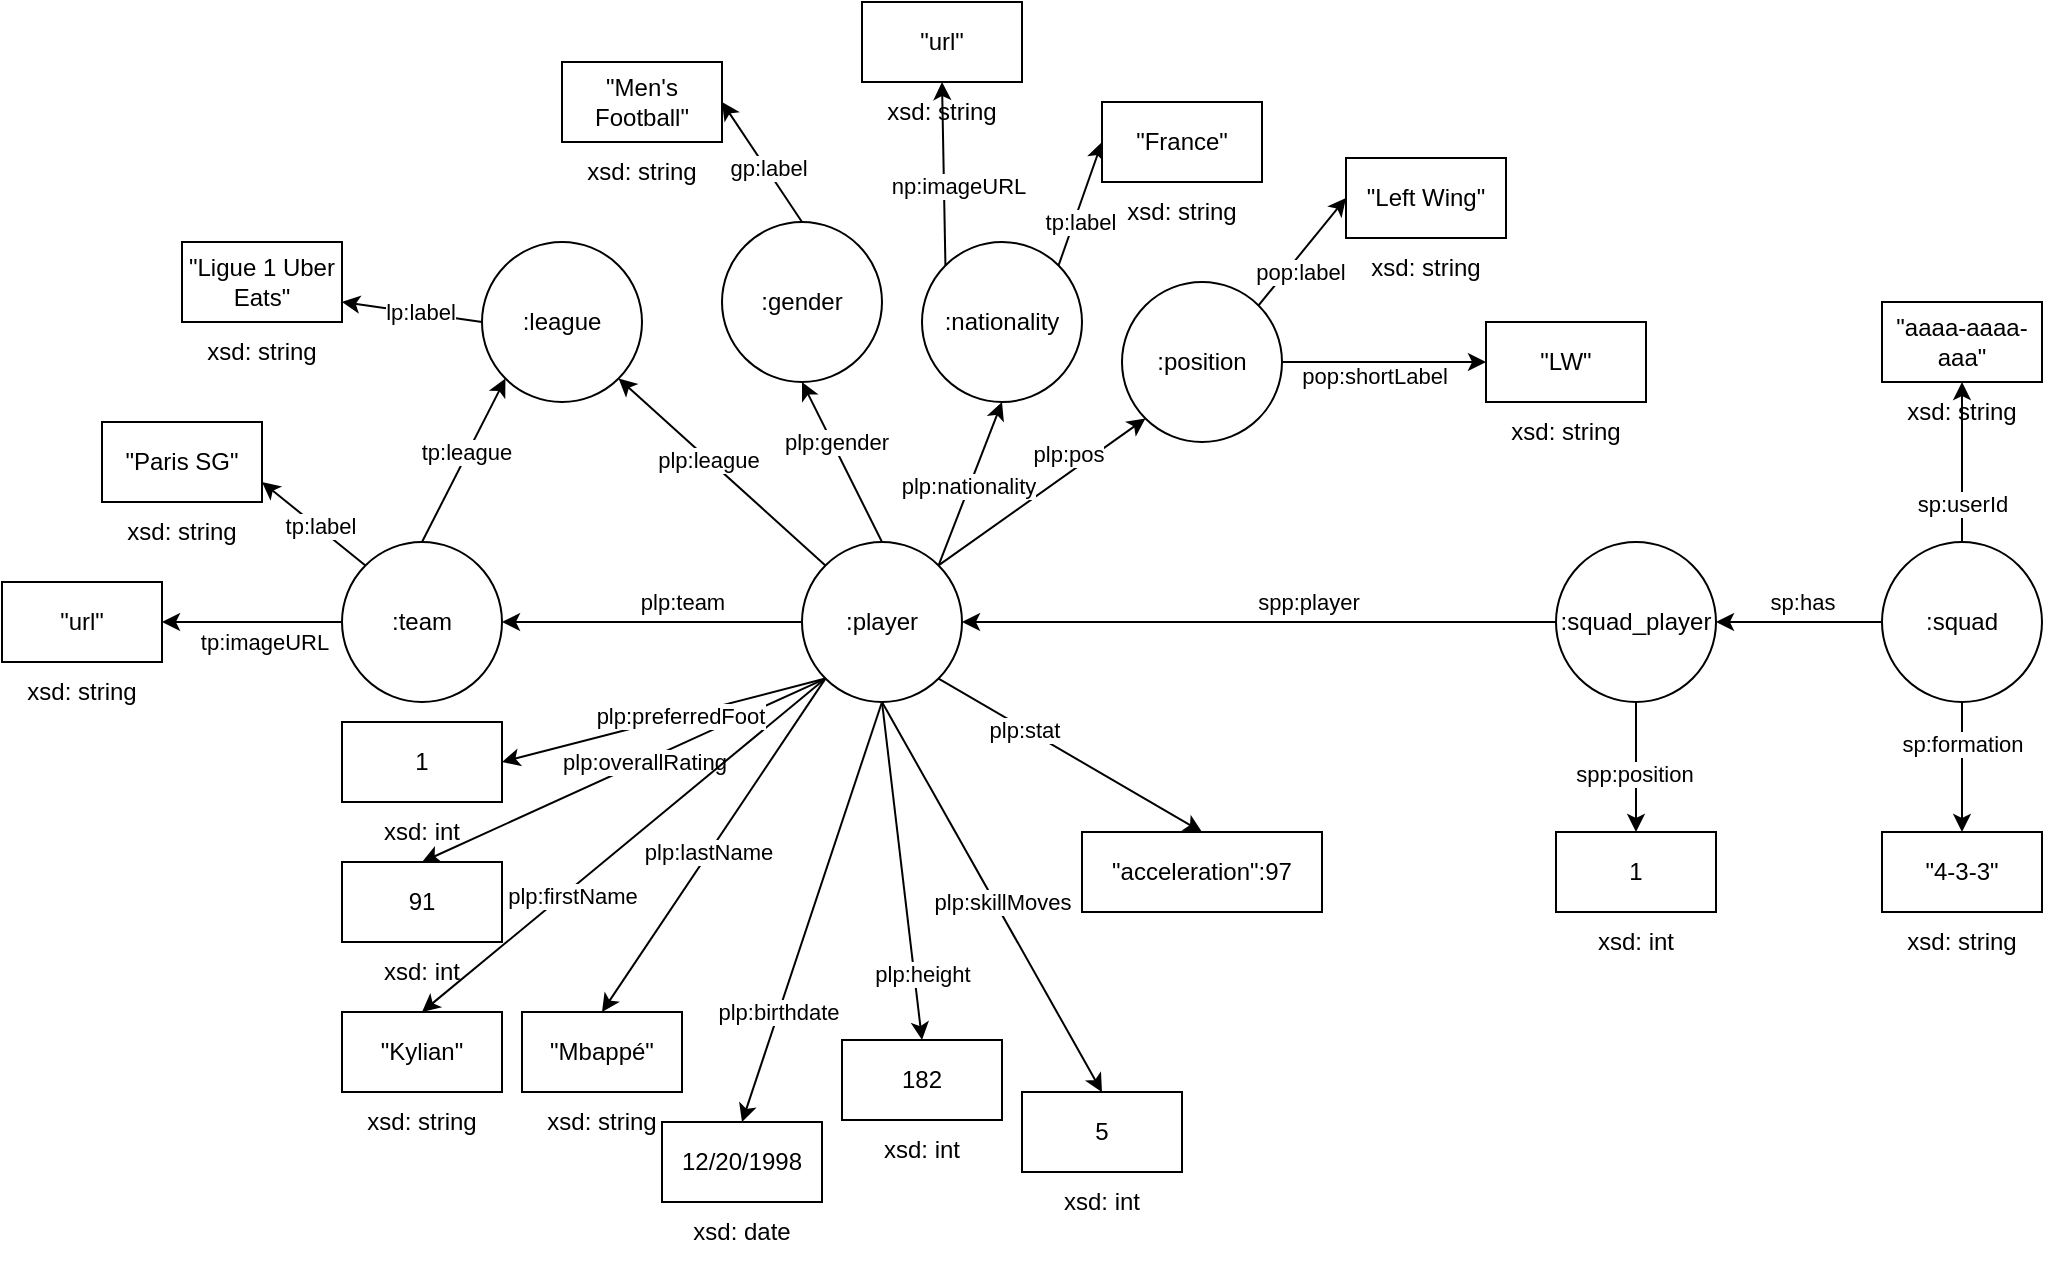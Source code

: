 <mxfile version="24.1.0" type="device">
  <diagram name="Página-1" id="4zIEPwflrQR0RysJCQjt">
    <mxGraphModel dx="2062" dy="731" grid="1" gridSize="10" guides="1" tooltips="1" connect="1" arrows="1" fold="1" page="1" pageScale="1" pageWidth="827" pageHeight="1169" background="none" math="0" shadow="0">
      <root>
        <mxCell id="0" />
        <mxCell id="1" parent="0" />
        <mxCell id="SS9Zh2PjXyYukLlkx4H2-11" style="rounded=0;orthogonalLoop=1;jettySize=auto;html=1;exitX=1;exitY=0;exitDx=0;exitDy=0;entryX=0;entryY=1;entryDx=0;entryDy=0;" parent="1" source="SS9Zh2PjXyYukLlkx4H2-1" target="SS9Zh2PjXyYukLlkx4H2-6" edge="1">
          <mxGeometry relative="1" as="geometry" />
        </mxCell>
        <mxCell id="SS9Zh2PjXyYukLlkx4H2-12" value="plp:pos" style="edgeLabel;html=1;align=center;verticalAlign=middle;resizable=0;points=[];" parent="SS9Zh2PjXyYukLlkx4H2-11" vertex="1" connectable="0">
          <mxGeometry x="0.247" relative="1" as="geometry">
            <mxPoint y="-10" as="offset" />
          </mxGeometry>
        </mxCell>
        <mxCell id="SS9Zh2PjXyYukLlkx4H2-13" style="rounded=0;orthogonalLoop=1;jettySize=auto;html=1;exitX=0;exitY=0.5;exitDx=0;exitDy=0;entryX=1;entryY=0.5;entryDx=0;entryDy=0;" parent="1" source="SS9Zh2PjXyYukLlkx4H2-1" target="SS9Zh2PjXyYukLlkx4H2-3" edge="1">
          <mxGeometry relative="1" as="geometry" />
        </mxCell>
        <mxCell id="SS9Zh2PjXyYukLlkx4H2-14" value="plp:team" style="edgeLabel;html=1;align=center;verticalAlign=middle;resizable=0;points=[];" parent="SS9Zh2PjXyYukLlkx4H2-13" vertex="1" connectable="0">
          <mxGeometry x="-0.264" y="1" relative="1" as="geometry">
            <mxPoint x="-5" y="-11" as="offset" />
          </mxGeometry>
        </mxCell>
        <mxCell id="SS9Zh2PjXyYukLlkx4H2-16" style="rounded=0;orthogonalLoop=1;jettySize=auto;html=1;exitX=1;exitY=0;exitDx=0;exitDy=0;entryX=0.5;entryY=1;entryDx=0;entryDy=0;" parent="1" source="SS9Zh2PjXyYukLlkx4H2-1" target="SS9Zh2PjXyYukLlkx4H2-4" edge="1">
          <mxGeometry relative="1" as="geometry" />
        </mxCell>
        <mxCell id="SS9Zh2PjXyYukLlkx4H2-17" value="plp:nationality" style="edgeLabel;html=1;align=center;verticalAlign=middle;resizable=0;points=[];" parent="SS9Zh2PjXyYukLlkx4H2-16" vertex="1" connectable="0">
          <mxGeometry x="-0.028" y="1" relative="1" as="geometry">
            <mxPoint as="offset" />
          </mxGeometry>
        </mxCell>
        <mxCell id="SS9Zh2PjXyYukLlkx4H2-18" style="rounded=0;orthogonalLoop=1;jettySize=auto;html=1;exitX=0;exitY=0;exitDx=0;exitDy=0;entryX=1;entryY=1;entryDx=0;entryDy=0;" parent="1" source="SS9Zh2PjXyYukLlkx4H2-1" target="SS9Zh2PjXyYukLlkx4H2-2" edge="1">
          <mxGeometry relative="1" as="geometry" />
        </mxCell>
        <mxCell id="SS9Zh2PjXyYukLlkx4H2-19" value="plp:league" style="edgeLabel;html=1;align=center;verticalAlign=middle;resizable=0;points=[];" parent="SS9Zh2PjXyYukLlkx4H2-18" vertex="1" connectable="0">
          <mxGeometry x="0.139" relative="1" as="geometry">
            <mxPoint as="offset" />
          </mxGeometry>
        </mxCell>
        <mxCell id="SS9Zh2PjXyYukLlkx4H2-20" style="rounded=0;orthogonalLoop=1;jettySize=auto;html=1;entryX=0.5;entryY=1;entryDx=0;entryDy=0;exitX=0.5;exitY=0;exitDx=0;exitDy=0;" parent="1" source="SS9Zh2PjXyYukLlkx4H2-1" target="SS9Zh2PjXyYukLlkx4H2-5" edge="1">
          <mxGeometry relative="1" as="geometry">
            <mxPoint x="380" y="290" as="sourcePoint" />
          </mxGeometry>
        </mxCell>
        <mxCell id="SS9Zh2PjXyYukLlkx4H2-21" value="plp:gender" style="edgeLabel;html=1;align=center;verticalAlign=middle;resizable=0;points=[];" parent="SS9Zh2PjXyYukLlkx4H2-20" vertex="1" connectable="0">
          <mxGeometry x="0.237" y="-2" relative="1" as="geometry">
            <mxPoint as="offset" />
          </mxGeometry>
        </mxCell>
        <mxCell id="SS9Zh2PjXyYukLlkx4H2-23" style="rounded=0;orthogonalLoop=1;jettySize=auto;html=1;exitX=0;exitY=1;exitDx=0;exitDy=0;entryX=0.5;entryY=0;entryDx=0;entryDy=0;" parent="1" source="SS9Zh2PjXyYukLlkx4H2-1" target="SS9Zh2PjXyYukLlkx4H2-22" edge="1">
          <mxGeometry relative="1" as="geometry" />
        </mxCell>
        <mxCell id="SS9Zh2PjXyYukLlkx4H2-24" value="plp:overallRating" style="edgeLabel;html=1;align=center;verticalAlign=middle;resizable=0;points=[];" parent="SS9Zh2PjXyYukLlkx4H2-23" vertex="1" connectable="0">
          <mxGeometry x="-0.098" relative="1" as="geometry">
            <mxPoint as="offset" />
          </mxGeometry>
        </mxCell>
        <mxCell id="vETMWvv2U6seh99SaP5d-21" style="rounded=0;orthogonalLoop=1;jettySize=auto;html=1;exitX=1;exitY=1;exitDx=0;exitDy=0;entryX=0.5;entryY=0;entryDx=0;entryDy=0;" edge="1" parent="1" source="SS9Zh2PjXyYukLlkx4H2-1" target="vETMWvv2U6seh99SaP5d-20">
          <mxGeometry relative="1" as="geometry" />
        </mxCell>
        <mxCell id="vETMWvv2U6seh99SaP5d-22" value="plp:stat" style="edgeLabel;html=1;align=center;verticalAlign=middle;resizable=0;points=[];" vertex="1" connectable="0" parent="vETMWvv2U6seh99SaP5d-21">
          <mxGeometry x="-0.353" y="-1" relative="1" as="geometry">
            <mxPoint as="offset" />
          </mxGeometry>
        </mxCell>
        <mxCell id="SS9Zh2PjXyYukLlkx4H2-1" value=":player" style="ellipse;whiteSpace=wrap;html=1;aspect=fixed;" parent="1" vertex="1">
          <mxGeometry x="370" y="280" width="80" height="80" as="geometry" />
        </mxCell>
        <mxCell id="SS9Zh2PjXyYukLlkx4H2-2" value=":league" style="ellipse;whiteSpace=wrap;html=1;aspect=fixed;" parent="1" vertex="1">
          <mxGeometry x="210" y="130" width="80" height="80" as="geometry" />
        </mxCell>
        <mxCell id="SS9Zh2PjXyYukLlkx4H2-57" style="rounded=0;orthogonalLoop=1;jettySize=auto;html=1;exitX=0.5;exitY=0;exitDx=0;exitDy=0;entryX=0;entryY=1;entryDx=0;entryDy=0;" parent="1" source="SS9Zh2PjXyYukLlkx4H2-3" target="SS9Zh2PjXyYukLlkx4H2-2" edge="1">
          <mxGeometry relative="1" as="geometry" />
        </mxCell>
        <mxCell id="SS9Zh2PjXyYukLlkx4H2-58" value="tp:league" style="edgeLabel;html=1;align=center;verticalAlign=middle;resizable=0;points=[];" parent="SS9Zh2PjXyYukLlkx4H2-57" vertex="1" connectable="0">
          <mxGeometry x="0.101" y="1" relative="1" as="geometry">
            <mxPoint as="offset" />
          </mxGeometry>
        </mxCell>
        <mxCell id="SS9Zh2PjXyYukLlkx4H2-60" style="rounded=0;orthogonalLoop=1;jettySize=auto;html=1;exitX=0;exitY=0;exitDx=0;exitDy=0;entryX=1;entryY=0.75;entryDx=0;entryDy=0;" parent="1" source="SS9Zh2PjXyYukLlkx4H2-3" target="SS9Zh2PjXyYukLlkx4H2-59" edge="1">
          <mxGeometry relative="1" as="geometry" />
        </mxCell>
        <mxCell id="SS9Zh2PjXyYukLlkx4H2-61" value="tp:label" style="edgeLabel;html=1;align=center;verticalAlign=middle;resizable=0;points=[];" parent="SS9Zh2PjXyYukLlkx4H2-60" vertex="1" connectable="0">
          <mxGeometry x="-0.098" y="-1" relative="1" as="geometry">
            <mxPoint as="offset" />
          </mxGeometry>
        </mxCell>
        <mxCell id="SS9Zh2PjXyYukLlkx4H2-65" style="edgeStyle=orthogonalEdgeStyle;rounded=0;orthogonalLoop=1;jettySize=auto;html=1;exitX=0;exitY=0.5;exitDx=0;exitDy=0;entryX=1;entryY=0.5;entryDx=0;entryDy=0;" parent="1" source="SS9Zh2PjXyYukLlkx4H2-3" target="SS9Zh2PjXyYukLlkx4H2-63" edge="1">
          <mxGeometry relative="1" as="geometry" />
        </mxCell>
        <mxCell id="SS9Zh2PjXyYukLlkx4H2-66" value="tp:imageURL" style="edgeLabel;html=1;align=center;verticalAlign=middle;resizable=0;points=[];" parent="SS9Zh2PjXyYukLlkx4H2-65" vertex="1" connectable="0">
          <mxGeometry x="0.06" y="1" relative="1" as="geometry">
            <mxPoint x="8" y="9" as="offset" />
          </mxGeometry>
        </mxCell>
        <mxCell id="SS9Zh2PjXyYukLlkx4H2-3" value=":team" style="ellipse;whiteSpace=wrap;html=1;aspect=fixed;" parent="1" vertex="1">
          <mxGeometry x="140" y="280" width="80" height="80" as="geometry" />
        </mxCell>
        <mxCell id="SS9Zh2PjXyYukLlkx4H2-4" value=":nationality" style="ellipse;whiteSpace=wrap;html=1;aspect=fixed;" parent="1" vertex="1">
          <mxGeometry x="430" y="130" width="80" height="80" as="geometry" />
        </mxCell>
        <mxCell id="SS9Zh2PjXyYukLlkx4H2-5" value=":gender" style="ellipse;whiteSpace=wrap;html=1;aspect=fixed;" parent="1" vertex="1">
          <mxGeometry x="330" y="120" width="80" height="80" as="geometry" />
        </mxCell>
        <mxCell id="SS9Zh2PjXyYukLlkx4H2-6" value=":position" style="ellipse;whiteSpace=wrap;html=1;" parent="1" vertex="1">
          <mxGeometry x="530" y="150" width="80" height="80" as="geometry" />
        </mxCell>
        <mxCell id="SS9Zh2PjXyYukLlkx4H2-22" value="91" style="rounded=0;whiteSpace=wrap;html=1;" parent="1" vertex="1">
          <mxGeometry x="140" y="440" width="80" height="40" as="geometry" />
        </mxCell>
        <mxCell id="SS9Zh2PjXyYukLlkx4H2-25" value="xsd: int" style="text;html=1;align=center;verticalAlign=middle;whiteSpace=wrap;rounded=0;" parent="1" vertex="1">
          <mxGeometry x="150" y="480" width="60" height="30" as="geometry" />
        </mxCell>
        <mxCell id="SS9Zh2PjXyYukLlkx4H2-27" style="rounded=0;orthogonalLoop=1;jettySize=auto;html=1;entryX=0.5;entryY=0;entryDx=0;entryDy=0;exitX=0;exitY=1;exitDx=0;exitDy=0;" parent="1" source="SS9Zh2PjXyYukLlkx4H2-1" target="SS9Zh2PjXyYukLlkx4H2-29" edge="1">
          <mxGeometry relative="1" as="geometry">
            <mxPoint x="388" y="358" as="sourcePoint" />
          </mxGeometry>
        </mxCell>
        <mxCell id="SS9Zh2PjXyYukLlkx4H2-28" value="plp:firstName" style="edgeLabel;html=1;align=center;verticalAlign=middle;resizable=0;points=[];" parent="SS9Zh2PjXyYukLlkx4H2-27" vertex="1" connectable="0">
          <mxGeometry x="-0.098" relative="1" as="geometry">
            <mxPoint x="-36" y="33" as="offset" />
          </mxGeometry>
        </mxCell>
        <mxCell id="SS9Zh2PjXyYukLlkx4H2-29" value="&quot;Kylian&quot;" style="rounded=0;whiteSpace=wrap;html=1;" parent="1" vertex="1">
          <mxGeometry x="140" y="515" width="80" height="40" as="geometry" />
        </mxCell>
        <mxCell id="SS9Zh2PjXyYukLlkx4H2-30" value="xsd: string" style="text;html=1;align=center;verticalAlign=middle;whiteSpace=wrap;rounded=0;" parent="1" vertex="1">
          <mxGeometry x="150" y="555" width="60" height="30" as="geometry" />
        </mxCell>
        <mxCell id="SS9Zh2PjXyYukLlkx4H2-31" style="rounded=0;orthogonalLoop=1;jettySize=auto;html=1;exitX=0;exitY=1;exitDx=0;exitDy=0;entryX=1;entryY=0.5;entryDx=0;entryDy=0;" parent="1" source="SS9Zh2PjXyYukLlkx4H2-1" target="SS9Zh2PjXyYukLlkx4H2-33" edge="1">
          <mxGeometry relative="1" as="geometry">
            <mxPoint x="282" y="348" as="sourcePoint" />
          </mxGeometry>
        </mxCell>
        <mxCell id="SS9Zh2PjXyYukLlkx4H2-32" value="plp:preferredFoot" style="edgeLabel;html=1;align=center;verticalAlign=middle;resizable=0;points=[];" parent="SS9Zh2PjXyYukLlkx4H2-31" vertex="1" connectable="0">
          <mxGeometry x="-0.098" relative="1" as="geometry">
            <mxPoint as="offset" />
          </mxGeometry>
        </mxCell>
        <mxCell id="SS9Zh2PjXyYukLlkx4H2-33" value="1" style="rounded=0;whiteSpace=wrap;html=1;" parent="1" vertex="1">
          <mxGeometry x="140" y="370" width="80" height="40" as="geometry" />
        </mxCell>
        <mxCell id="SS9Zh2PjXyYukLlkx4H2-34" value="xsd: int" style="text;html=1;align=center;verticalAlign=middle;whiteSpace=wrap;rounded=0;" parent="1" vertex="1">
          <mxGeometry x="150" y="410" width="60" height="30" as="geometry" />
        </mxCell>
        <mxCell id="SS9Zh2PjXyYukLlkx4H2-35" style="rounded=0;orthogonalLoop=1;jettySize=auto;html=1;entryX=0.5;entryY=0;entryDx=0;entryDy=0;exitX=0;exitY=1;exitDx=0;exitDy=0;" parent="1" source="SS9Zh2PjXyYukLlkx4H2-1" target="SS9Zh2PjXyYukLlkx4H2-37" edge="1">
          <mxGeometry relative="1" as="geometry">
            <mxPoint x="360" y="390" as="sourcePoint" />
          </mxGeometry>
        </mxCell>
        <mxCell id="SS9Zh2PjXyYukLlkx4H2-36" value="plp:lastName" style="edgeLabel;html=1;align=center;verticalAlign=middle;resizable=0;points=[];" parent="SS9Zh2PjXyYukLlkx4H2-35" vertex="1" connectable="0">
          <mxGeometry x="-0.098" relative="1" as="geometry">
            <mxPoint x="-9" y="11" as="offset" />
          </mxGeometry>
        </mxCell>
        <mxCell id="SS9Zh2PjXyYukLlkx4H2-37" value="&quot;Mbappé&quot;" style="rounded=0;whiteSpace=wrap;html=1;" parent="1" vertex="1">
          <mxGeometry x="230" y="515" width="80" height="40" as="geometry" />
        </mxCell>
        <mxCell id="SS9Zh2PjXyYukLlkx4H2-38" value="xsd: string" style="text;html=1;align=center;verticalAlign=middle;whiteSpace=wrap;rounded=0;" parent="1" vertex="1">
          <mxGeometry x="240" y="555" width="60" height="30" as="geometry" />
        </mxCell>
        <mxCell id="SS9Zh2PjXyYukLlkx4H2-39" style="rounded=0;orthogonalLoop=1;jettySize=auto;html=1;exitX=0.5;exitY=1;exitDx=0;exitDy=0;entryX=0.5;entryY=0;entryDx=0;entryDy=0;" parent="1" source="SS9Zh2PjXyYukLlkx4H2-1" target="SS9Zh2PjXyYukLlkx4H2-41" edge="1">
          <mxGeometry relative="1" as="geometry">
            <mxPoint x="536" y="465.26" as="sourcePoint" />
          </mxGeometry>
        </mxCell>
        <mxCell id="SS9Zh2PjXyYukLlkx4H2-40" value="plp:birthdate" style="edgeLabel;html=1;align=center;verticalAlign=middle;resizable=0;points=[];" parent="SS9Zh2PjXyYukLlkx4H2-39" vertex="1" connectable="0">
          <mxGeometry x="-0.098" relative="1" as="geometry">
            <mxPoint x="-21" y="60" as="offset" />
          </mxGeometry>
        </mxCell>
        <mxCell id="SS9Zh2PjXyYukLlkx4H2-41" value="12/20/1998" style="rounded=0;whiteSpace=wrap;html=1;" parent="1" vertex="1">
          <mxGeometry x="300" y="570" width="80" height="40" as="geometry" />
        </mxCell>
        <mxCell id="SS9Zh2PjXyYukLlkx4H2-42" value="xsd: date" style="text;html=1;align=center;verticalAlign=middle;whiteSpace=wrap;rounded=0;" parent="1" vertex="1">
          <mxGeometry x="310" y="610" width="60" height="30" as="geometry" />
        </mxCell>
        <mxCell id="SS9Zh2PjXyYukLlkx4H2-47" style="rounded=0;orthogonalLoop=1;jettySize=auto;html=1;entryX=0.5;entryY=0;entryDx=0;entryDy=0;" parent="1" target="SS9Zh2PjXyYukLlkx4H2-49" edge="1">
          <mxGeometry relative="1" as="geometry">
            <mxPoint x="410" y="360" as="sourcePoint" />
          </mxGeometry>
        </mxCell>
        <mxCell id="SS9Zh2PjXyYukLlkx4H2-48" value="plp:height" style="edgeLabel;html=1;align=center;verticalAlign=middle;resizable=0;points=[];" parent="SS9Zh2PjXyYukLlkx4H2-47" vertex="1" connectable="0">
          <mxGeometry x="-0.098" relative="1" as="geometry">
            <mxPoint x="11" y="59" as="offset" />
          </mxGeometry>
        </mxCell>
        <mxCell id="SS9Zh2PjXyYukLlkx4H2-49" value="182" style="rounded=0;whiteSpace=wrap;html=1;" parent="1" vertex="1">
          <mxGeometry x="390" y="529" width="80" height="40" as="geometry" />
        </mxCell>
        <mxCell id="SS9Zh2PjXyYukLlkx4H2-50" value="xsd: int" style="text;html=1;align=center;verticalAlign=middle;whiteSpace=wrap;rounded=0;" parent="1" vertex="1">
          <mxGeometry x="400" y="569" width="60" height="30" as="geometry" />
        </mxCell>
        <mxCell id="SS9Zh2PjXyYukLlkx4H2-52" style="rounded=0;orthogonalLoop=1;jettySize=auto;html=1;exitX=0.5;exitY=1;exitDx=0;exitDy=0;entryX=0.5;entryY=0;entryDx=0;entryDy=0;" parent="1" source="SS9Zh2PjXyYukLlkx4H2-1" target="SS9Zh2PjXyYukLlkx4H2-54" edge="1">
          <mxGeometry relative="1" as="geometry">
            <mxPoint x="490" y="415.5" as="sourcePoint" />
          </mxGeometry>
        </mxCell>
        <mxCell id="SS9Zh2PjXyYukLlkx4H2-53" value="plp:skillMoves" style="edgeLabel;html=1;align=center;verticalAlign=middle;resizable=0;points=[];" parent="SS9Zh2PjXyYukLlkx4H2-52" vertex="1" connectable="0">
          <mxGeometry x="-0.098" relative="1" as="geometry">
            <mxPoint x="10" y="12" as="offset" />
          </mxGeometry>
        </mxCell>
        <mxCell id="SS9Zh2PjXyYukLlkx4H2-54" value="5" style="rounded=0;whiteSpace=wrap;html=1;" parent="1" vertex="1">
          <mxGeometry x="480" y="555" width="80" height="40" as="geometry" />
        </mxCell>
        <mxCell id="SS9Zh2PjXyYukLlkx4H2-55" value="xsd: int" style="text;html=1;align=center;verticalAlign=middle;whiteSpace=wrap;rounded=0;" parent="1" vertex="1">
          <mxGeometry x="490" y="595" width="60" height="30" as="geometry" />
        </mxCell>
        <mxCell id="SS9Zh2PjXyYukLlkx4H2-59" value="&quot;Paris SG&quot;" style="rounded=0;whiteSpace=wrap;html=1;" parent="1" vertex="1">
          <mxGeometry x="20" y="220" width="80" height="40" as="geometry" />
        </mxCell>
        <mxCell id="SS9Zh2PjXyYukLlkx4H2-62" value="xsd: string" style="text;html=1;align=center;verticalAlign=middle;whiteSpace=wrap;rounded=0;" parent="1" vertex="1">
          <mxGeometry x="30" y="260" width="60" height="30" as="geometry" />
        </mxCell>
        <mxCell id="SS9Zh2PjXyYukLlkx4H2-63" value="&quot;url&quot;" style="rounded=0;whiteSpace=wrap;html=1;" parent="1" vertex="1">
          <mxGeometry x="-30" y="300" width="80" height="40" as="geometry" />
        </mxCell>
        <mxCell id="SS9Zh2PjXyYukLlkx4H2-64" value="xsd: string" style="text;html=1;align=center;verticalAlign=middle;whiteSpace=wrap;rounded=0;" parent="1" vertex="1">
          <mxGeometry x="-20" y="340" width="60" height="30" as="geometry" />
        </mxCell>
        <mxCell id="SS9Zh2PjXyYukLlkx4H2-67" style="rounded=0;orthogonalLoop=1;jettySize=auto;html=1;exitX=0;exitY=0.5;exitDx=0;exitDy=0;entryX=1;entryY=0.75;entryDx=0;entryDy=0;" parent="1" source="SS9Zh2PjXyYukLlkx4H2-2" target="SS9Zh2PjXyYukLlkx4H2-69" edge="1">
          <mxGeometry relative="1" as="geometry">
            <mxPoint x="232" y="130" as="sourcePoint" />
          </mxGeometry>
        </mxCell>
        <mxCell id="SS9Zh2PjXyYukLlkx4H2-68" value="lp:label" style="edgeLabel;html=1;align=center;verticalAlign=middle;resizable=0;points=[];" parent="SS9Zh2PjXyYukLlkx4H2-67" vertex="1" connectable="0">
          <mxGeometry x="-0.098" y="-1" relative="1" as="geometry">
            <mxPoint as="offset" />
          </mxGeometry>
        </mxCell>
        <mxCell id="SS9Zh2PjXyYukLlkx4H2-69" value="&quot;Ligue 1 Uber Eats&quot;" style="rounded=0;whiteSpace=wrap;html=1;" parent="1" vertex="1">
          <mxGeometry x="60" y="130" width="80" height="40" as="geometry" />
        </mxCell>
        <mxCell id="SS9Zh2PjXyYukLlkx4H2-70" value="xsd: string" style="text;html=1;align=center;verticalAlign=middle;whiteSpace=wrap;rounded=0;" parent="1" vertex="1">
          <mxGeometry x="70" y="170" width="60" height="30" as="geometry" />
        </mxCell>
        <mxCell id="SS9Zh2PjXyYukLlkx4H2-71" style="rounded=0;orthogonalLoop=1;jettySize=auto;html=1;exitX=0.5;exitY=0;exitDx=0;exitDy=0;entryX=1;entryY=0.5;entryDx=0;entryDy=0;" parent="1" source="SS9Zh2PjXyYukLlkx4H2-5" target="SS9Zh2PjXyYukLlkx4H2-73" edge="1">
          <mxGeometry relative="1" as="geometry">
            <mxPoint x="400" y="80" as="sourcePoint" />
          </mxGeometry>
        </mxCell>
        <mxCell id="SS9Zh2PjXyYukLlkx4H2-72" value="gp:label" style="edgeLabel;html=1;align=center;verticalAlign=middle;resizable=0;points=[];" parent="SS9Zh2PjXyYukLlkx4H2-71" vertex="1" connectable="0">
          <mxGeometry x="-0.098" y="-1" relative="1" as="geometry">
            <mxPoint as="offset" />
          </mxGeometry>
        </mxCell>
        <mxCell id="SS9Zh2PjXyYukLlkx4H2-73" value="&quot;Men&#39;s Football&quot;" style="rounded=0;whiteSpace=wrap;html=1;" parent="1" vertex="1">
          <mxGeometry x="250" y="40" width="80" height="40" as="geometry" />
        </mxCell>
        <mxCell id="SS9Zh2PjXyYukLlkx4H2-74" value="xsd: string" style="text;html=1;align=center;verticalAlign=middle;whiteSpace=wrap;rounded=0;" parent="1" vertex="1">
          <mxGeometry x="260" y="80" width="60" height="30" as="geometry" />
        </mxCell>
        <mxCell id="SS9Zh2PjXyYukLlkx4H2-75" style="rounded=0;orthogonalLoop=1;jettySize=auto;html=1;exitX=1;exitY=0;exitDx=0;exitDy=0;entryX=0;entryY=0.5;entryDx=0;entryDy=0;" parent="1" source="SS9Zh2PjXyYukLlkx4H2-4" target="SS9Zh2PjXyYukLlkx4H2-79" edge="1">
          <mxGeometry relative="1" as="geometry">
            <mxPoint x="712" y="152" as="sourcePoint" />
          </mxGeometry>
        </mxCell>
        <mxCell id="SS9Zh2PjXyYukLlkx4H2-76" value="tp:label" style="edgeLabel;html=1;align=center;verticalAlign=middle;resizable=0;points=[];" parent="SS9Zh2PjXyYukLlkx4H2-75" vertex="1" connectable="0">
          <mxGeometry x="-0.098" y="-1" relative="1" as="geometry">
            <mxPoint y="6" as="offset" />
          </mxGeometry>
        </mxCell>
        <mxCell id="SS9Zh2PjXyYukLlkx4H2-77" style="rounded=0;orthogonalLoop=1;jettySize=auto;html=1;exitX=0;exitY=0;exitDx=0;exitDy=0;entryX=0.5;entryY=1;entryDx=0;entryDy=0;" parent="1" source="SS9Zh2PjXyYukLlkx4H2-4" target="SS9Zh2PjXyYukLlkx4H2-81" edge="1">
          <mxGeometry relative="1" as="geometry">
            <mxPoint x="570" y="60" as="sourcePoint" />
          </mxGeometry>
        </mxCell>
        <mxCell id="SS9Zh2PjXyYukLlkx4H2-78" value="np:imageURL" style="edgeLabel;html=1;align=center;verticalAlign=middle;resizable=0;points=[];" parent="SS9Zh2PjXyYukLlkx4H2-77" vertex="1" connectable="0">
          <mxGeometry x="0.06" y="1" relative="1" as="geometry">
            <mxPoint x="8" y="9" as="offset" />
          </mxGeometry>
        </mxCell>
        <mxCell id="SS9Zh2PjXyYukLlkx4H2-79" value="&quot;France&quot;" style="rounded=0;whiteSpace=wrap;html=1;" parent="1" vertex="1">
          <mxGeometry x="520" y="60" width="80" height="40" as="geometry" />
        </mxCell>
        <mxCell id="SS9Zh2PjXyYukLlkx4H2-80" value="xsd: string" style="text;html=1;align=center;verticalAlign=middle;whiteSpace=wrap;rounded=0;" parent="1" vertex="1">
          <mxGeometry x="530" y="100" width="60" height="30" as="geometry" />
        </mxCell>
        <mxCell id="SS9Zh2PjXyYukLlkx4H2-81" value="&quot;url&quot;" style="rounded=0;whiteSpace=wrap;html=1;" parent="1" vertex="1">
          <mxGeometry x="400" y="10" width="80" height="40" as="geometry" />
        </mxCell>
        <mxCell id="SS9Zh2PjXyYukLlkx4H2-82" value="xsd: string" style="text;html=1;align=center;verticalAlign=middle;whiteSpace=wrap;rounded=0;" parent="1" vertex="1">
          <mxGeometry x="410" y="50" width="60" height="30" as="geometry" />
        </mxCell>
        <mxCell id="SS9Zh2PjXyYukLlkx4H2-84" style="rounded=0;orthogonalLoop=1;jettySize=auto;html=1;exitX=1;exitY=0;exitDx=0;exitDy=0;entryX=0;entryY=0.5;entryDx=0;entryDy=0;" parent="1" source="SS9Zh2PjXyYukLlkx4H2-6" target="SS9Zh2PjXyYukLlkx4H2-86" edge="1">
          <mxGeometry relative="1" as="geometry">
            <mxPoint x="620" y="170" as="sourcePoint" />
          </mxGeometry>
        </mxCell>
        <mxCell id="SS9Zh2PjXyYukLlkx4H2-85" value="pop:label" style="edgeLabel;html=1;align=center;verticalAlign=middle;resizable=0;points=[];" parent="SS9Zh2PjXyYukLlkx4H2-84" vertex="1" connectable="0">
          <mxGeometry x="-0.098" y="-1" relative="1" as="geometry">
            <mxPoint y="6" as="offset" />
          </mxGeometry>
        </mxCell>
        <mxCell id="SS9Zh2PjXyYukLlkx4H2-86" value="&quot;Left Wing&quot;" style="rounded=0;whiteSpace=wrap;html=1;" parent="1" vertex="1">
          <mxGeometry x="642" y="88" width="80" height="40" as="geometry" />
        </mxCell>
        <mxCell id="SS9Zh2PjXyYukLlkx4H2-87" value="xsd: string" style="text;html=1;align=center;verticalAlign=middle;whiteSpace=wrap;rounded=0;" parent="1" vertex="1">
          <mxGeometry x="652" y="128" width="60" height="30" as="geometry" />
        </mxCell>
        <mxCell id="SS9Zh2PjXyYukLlkx4H2-89" style="rounded=0;orthogonalLoop=1;jettySize=auto;html=1;entryX=0;entryY=0.5;entryDx=0;entryDy=0;exitX=1;exitY=0.5;exitDx=0;exitDy=0;" parent="1" source="SS9Zh2PjXyYukLlkx4H2-6" target="SS9Zh2PjXyYukLlkx4H2-91" edge="1">
          <mxGeometry relative="1" as="geometry">
            <mxPoint x="620" y="244" as="sourcePoint" />
          </mxGeometry>
        </mxCell>
        <mxCell id="SS9Zh2PjXyYukLlkx4H2-90" value="pop:shortLabel" style="edgeLabel;html=1;align=center;verticalAlign=middle;resizable=0;points=[];" parent="SS9Zh2PjXyYukLlkx4H2-89" vertex="1" connectable="0">
          <mxGeometry x="-0.098" y="-1" relative="1" as="geometry">
            <mxPoint y="6" as="offset" />
          </mxGeometry>
        </mxCell>
        <mxCell id="SS9Zh2PjXyYukLlkx4H2-91" value="&quot;LW&quot;" style="rounded=0;whiteSpace=wrap;html=1;" parent="1" vertex="1">
          <mxGeometry x="712" y="170" width="80" height="40" as="geometry" />
        </mxCell>
        <mxCell id="SS9Zh2PjXyYukLlkx4H2-92" value="xsd: string" style="text;html=1;align=center;verticalAlign=middle;whiteSpace=wrap;rounded=0;" parent="1" vertex="1">
          <mxGeometry x="722" y="210" width="60" height="30" as="geometry" />
        </mxCell>
        <mxCell id="vETMWvv2U6seh99SaP5d-3" style="edgeStyle=orthogonalEdgeStyle;rounded=0;orthogonalLoop=1;jettySize=auto;html=1;exitX=0;exitY=0.5;exitDx=0;exitDy=0;entryX=1;entryY=0.5;entryDx=0;entryDy=0;" edge="1" parent="1" source="SS9Zh2PjXyYukLlkx4H2-93" target="vETMWvv2U6seh99SaP5d-1">
          <mxGeometry relative="1" as="geometry" />
        </mxCell>
        <mxCell id="vETMWvv2U6seh99SaP5d-5" value="sp:has" style="edgeLabel;html=1;align=center;verticalAlign=middle;resizable=0;points=[];" vertex="1" connectable="0" parent="vETMWvv2U6seh99SaP5d-3">
          <mxGeometry x="-0.458" y="1" relative="1" as="geometry">
            <mxPoint x="-18" y="-11" as="offset" />
          </mxGeometry>
        </mxCell>
        <mxCell id="vETMWvv2U6seh99SaP5d-18" style="edgeStyle=orthogonalEdgeStyle;rounded=0;orthogonalLoop=1;jettySize=auto;html=1;exitX=0.5;exitY=0;exitDx=0;exitDy=0;entryX=0.5;entryY=1;entryDx=0;entryDy=0;" edge="1" parent="1" source="SS9Zh2PjXyYukLlkx4H2-93" target="vETMWvv2U6seh99SaP5d-16">
          <mxGeometry relative="1" as="geometry" />
        </mxCell>
        <mxCell id="vETMWvv2U6seh99SaP5d-19" value="sp:userId" style="edgeLabel;html=1;align=center;verticalAlign=middle;resizable=0;points=[];" vertex="1" connectable="0" parent="vETMWvv2U6seh99SaP5d-18">
          <mxGeometry x="-0.182" y="-3" relative="1" as="geometry">
            <mxPoint x="-3" y="13" as="offset" />
          </mxGeometry>
        </mxCell>
        <mxCell id="SS9Zh2PjXyYukLlkx4H2-93" value=":squad" style="ellipse;whiteSpace=wrap;html=1;" parent="1" vertex="1">
          <mxGeometry x="910" y="280" width="80" height="80" as="geometry" />
        </mxCell>
        <mxCell id="vETMWvv2U6seh99SaP5d-4" style="edgeStyle=orthogonalEdgeStyle;rounded=0;orthogonalLoop=1;jettySize=auto;html=1;exitX=0;exitY=0.5;exitDx=0;exitDy=0;entryX=1;entryY=0.5;entryDx=0;entryDy=0;" edge="1" parent="1" source="vETMWvv2U6seh99SaP5d-1" target="SS9Zh2PjXyYukLlkx4H2-1">
          <mxGeometry relative="1" as="geometry" />
        </mxCell>
        <mxCell id="vETMWvv2U6seh99SaP5d-6" value="spp:player" style="edgeLabel;html=1;align=center;verticalAlign=middle;resizable=0;points=[];" vertex="1" connectable="0" parent="vETMWvv2U6seh99SaP5d-4">
          <mxGeometry x="-0.184" relative="1" as="geometry">
            <mxPoint x="-3" y="-10" as="offset" />
          </mxGeometry>
        </mxCell>
        <mxCell id="vETMWvv2U6seh99SaP5d-1" value=":squad_player" style="ellipse;whiteSpace=wrap;html=1;" vertex="1" parent="1">
          <mxGeometry x="747" y="280" width="80" height="80" as="geometry" />
        </mxCell>
        <mxCell id="vETMWvv2U6seh99SaP5d-7" style="rounded=0;orthogonalLoop=1;jettySize=auto;html=1;entryX=0.5;entryY=0;entryDx=0;entryDy=0;exitX=0.5;exitY=1;exitDx=0;exitDy=0;" edge="1" parent="1" target="vETMWvv2U6seh99SaP5d-9" source="vETMWvv2U6seh99SaP5d-1">
          <mxGeometry relative="1" as="geometry">
            <mxPoint x="675" y="440" as="sourcePoint" />
          </mxGeometry>
        </mxCell>
        <mxCell id="vETMWvv2U6seh99SaP5d-8" value="spp:position" style="edgeLabel;html=1;align=center;verticalAlign=middle;resizable=0;points=[];" vertex="1" connectable="0" parent="vETMWvv2U6seh99SaP5d-7">
          <mxGeometry x="-0.098" y="-1" relative="1" as="geometry">
            <mxPoint y="6" as="offset" />
          </mxGeometry>
        </mxCell>
        <mxCell id="vETMWvv2U6seh99SaP5d-9" value="1" style="rounded=0;whiteSpace=wrap;html=1;" vertex="1" parent="1">
          <mxGeometry x="747" y="425" width="80" height="40" as="geometry" />
        </mxCell>
        <mxCell id="vETMWvv2U6seh99SaP5d-10" value="xsd: int" style="text;html=1;align=center;verticalAlign=middle;whiteSpace=wrap;rounded=0;" vertex="1" parent="1">
          <mxGeometry x="757" y="465" width="60" height="30" as="geometry" />
        </mxCell>
        <mxCell id="vETMWvv2U6seh99SaP5d-11" style="rounded=0;orthogonalLoop=1;jettySize=auto;html=1;entryX=0.5;entryY=0;entryDx=0;entryDy=0;exitX=0.5;exitY=1;exitDx=0;exitDy=0;" edge="1" parent="1" target="vETMWvv2U6seh99SaP5d-13" source="SS9Zh2PjXyYukLlkx4H2-93">
          <mxGeometry relative="1" as="geometry">
            <mxPoint x="910" y="370" as="sourcePoint" />
          </mxGeometry>
        </mxCell>
        <mxCell id="vETMWvv2U6seh99SaP5d-12" value="sp:formation" style="edgeLabel;html=1;align=center;verticalAlign=middle;resizable=0;points=[];" vertex="1" connectable="0" parent="vETMWvv2U6seh99SaP5d-11">
          <mxGeometry x="-0.098" y="-1" relative="1" as="geometry">
            <mxPoint x="1" y="-9" as="offset" />
          </mxGeometry>
        </mxCell>
        <mxCell id="vETMWvv2U6seh99SaP5d-13" value="&quot;4-3-3&quot;" style="rounded=0;whiteSpace=wrap;html=1;" vertex="1" parent="1">
          <mxGeometry x="910" y="425" width="80" height="40" as="geometry" />
        </mxCell>
        <mxCell id="vETMWvv2U6seh99SaP5d-14" value="xsd: string" style="text;html=1;align=center;verticalAlign=middle;whiteSpace=wrap;rounded=0;" vertex="1" parent="1">
          <mxGeometry x="920" y="465" width="60" height="30" as="geometry" />
        </mxCell>
        <mxCell id="vETMWvv2U6seh99SaP5d-16" value="&quot;aaaa-aaaa-aaa&quot;" style="rounded=0;whiteSpace=wrap;html=1;" vertex="1" parent="1">
          <mxGeometry x="910" y="160.0" width="80" height="40" as="geometry" />
        </mxCell>
        <mxCell id="vETMWvv2U6seh99SaP5d-17" value="xsd: string" style="text;html=1;align=center;verticalAlign=middle;whiteSpace=wrap;rounded=0;" vertex="1" parent="1">
          <mxGeometry x="920" y="200.0" width="60" height="30" as="geometry" />
        </mxCell>
        <mxCell id="vETMWvv2U6seh99SaP5d-20" value="&quot;acceleration&quot;:97" style="rounded=0;whiteSpace=wrap;html=1;" vertex="1" parent="1">
          <mxGeometry x="510" y="425" width="120" height="40" as="geometry" />
        </mxCell>
      </root>
    </mxGraphModel>
  </diagram>
</mxfile>
